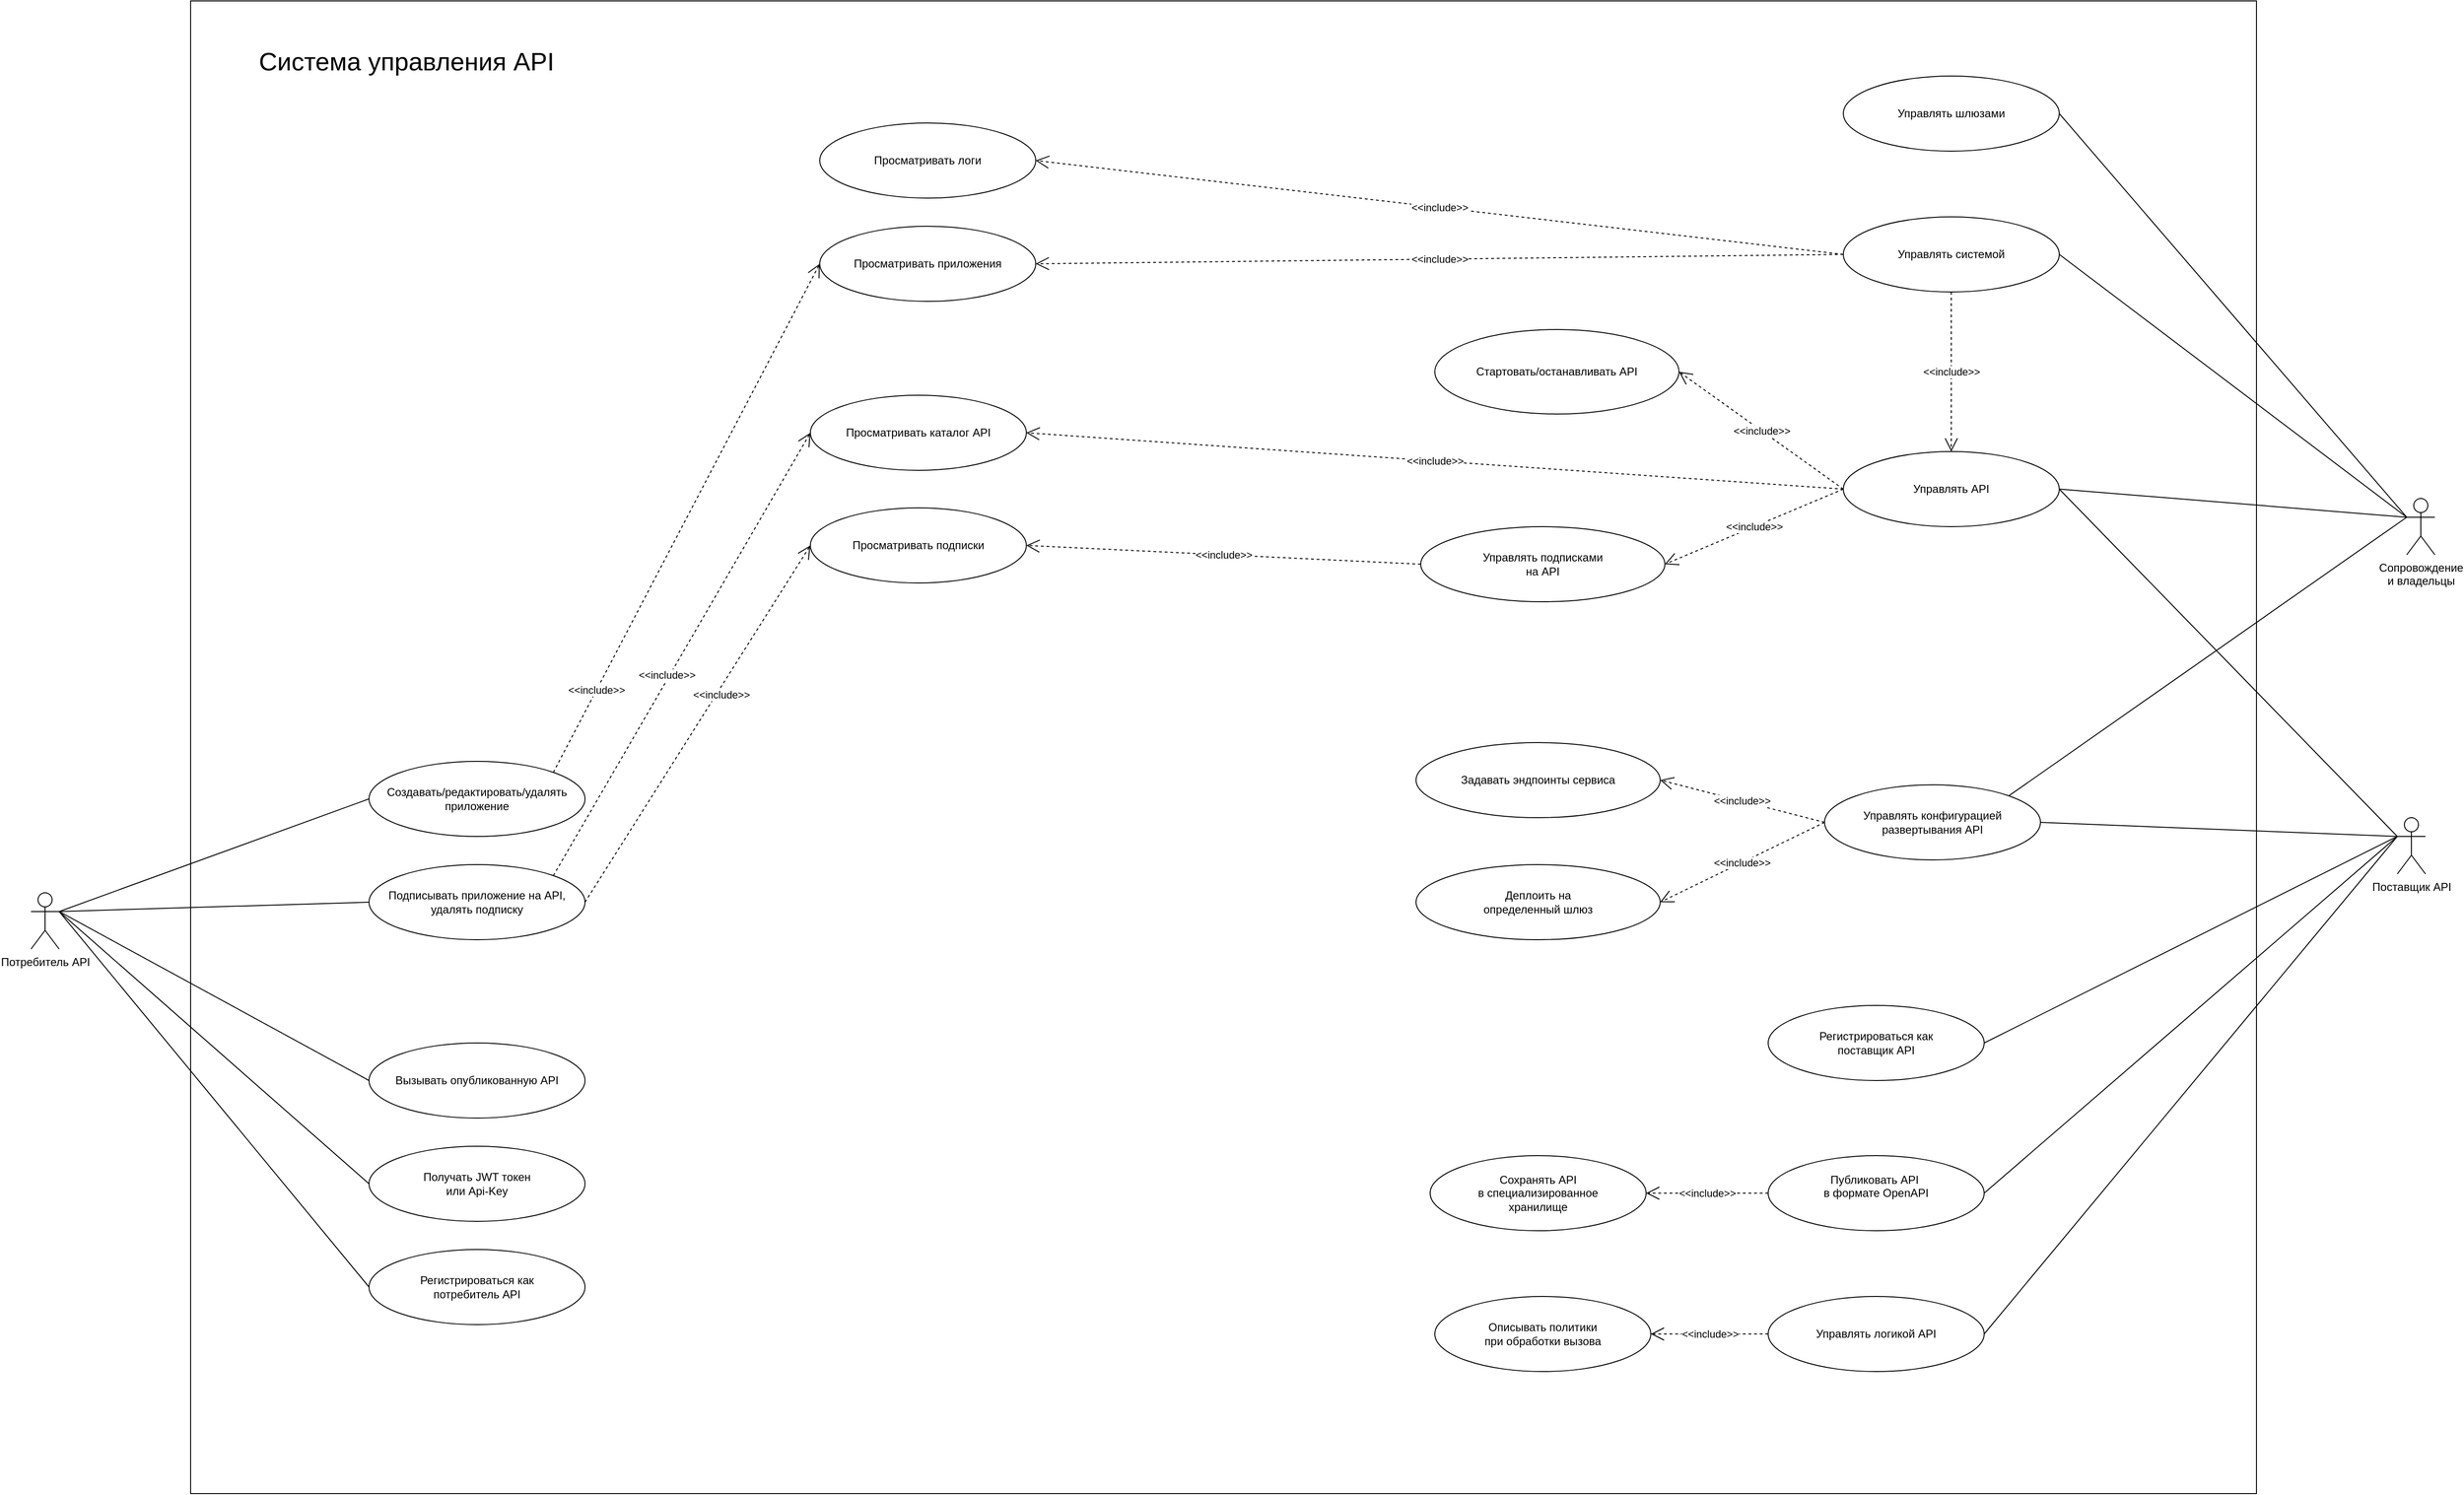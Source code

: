 <mxfile version="14.9.6" type="device"><diagram id="xD0KNaIpZA1-sPYX06w4" name="Page-1"><mxGraphModel dx="3694" dy="2624" grid="1" gridSize="10" guides="1" tooltips="1" connect="1" arrows="1" fold="1" page="1" pageScale="1" pageWidth="850" pageHeight="1100" math="0" shadow="0"><root><mxCell id="0"/><mxCell id="1" parent="0"/><mxCell id="8L2-RpMGF692v6aMmPcX-88" value="" style="rounded=0;whiteSpace=wrap;html=1;fillColor=none;" parent="1" vertex="1"><mxGeometry x="-70" y="-480" width="2200" height="1590" as="geometry"/></mxCell><mxCell id="8L2-RpMGF692v6aMmPcX-4" value="Потребитель API" style="shape=umlActor;verticalLabelPosition=bottom;verticalAlign=top;html=1;outlineConnect=0;" parent="1" vertex="1"><mxGeometry x="-240" y="470" width="30" height="60" as="geometry"/></mxCell><mxCell id="8L2-RpMGF692v6aMmPcX-6" value="&lt;div&gt;Поставщик API&lt;/div&gt;" style="shape=umlActor;verticalLabelPosition=bottom;verticalAlign=top;html=1;outlineConnect=0;" parent="1" vertex="1"><mxGeometry x="2280" y="390" width="30" height="60" as="geometry"/></mxCell><mxCell id="8L2-RpMGF692v6aMmPcX-15" value="Сопровождение &lt;br&gt;и владельцы" style="shape=umlActor;verticalLabelPosition=bottom;verticalAlign=top;html=1;outlineConnect=0;" parent="1" vertex="1"><mxGeometry x="2290" y="50" width="30" height="60" as="geometry"/></mxCell><mxCell id="8L2-RpMGF692v6aMmPcX-23" value="Вызывать опубликованную API" style="ellipse;whiteSpace=wrap;html=1;" parent="1" vertex="1"><mxGeometry x="120" y="630" width="230" height="80" as="geometry"/></mxCell><mxCell id="8L2-RpMGF692v6aMmPcX-24" value="Просматривать каталог API" style="ellipse;whiteSpace=wrap;html=1;" parent="1" vertex="1"><mxGeometry x="590" y="-60" width="230" height="80" as="geometry"/></mxCell><mxCell id="8L2-RpMGF692v6aMmPcX-25" value="&lt;div&gt;Подписывать приложение на API,&lt;/div&gt;&lt;div&gt;удалять подписку&lt;br&gt;&lt;/div&gt;" style="ellipse;whiteSpace=wrap;html=1;" parent="1" vertex="1"><mxGeometry x="120" y="440" width="230" height="80" as="geometry"/></mxCell><mxCell id="8L2-RpMGF692v6aMmPcX-26" value="Создавать/редактировать/удалять приложение" style="ellipse;whiteSpace=wrap;html=1;" parent="1" vertex="1"><mxGeometry x="120" y="330" width="230" height="80" as="geometry"/></mxCell><mxCell id="8L2-RpMGF692v6aMmPcX-29" value="Просматривать логи" style="ellipse;whiteSpace=wrap;html=1;" parent="1" vertex="1"><mxGeometry x="600" y="-350" width="230" height="80" as="geometry"/></mxCell><mxCell id="8L2-RpMGF692v6aMmPcX-30" value="Просматривать подписки" style="ellipse;whiteSpace=wrap;html=1;" parent="1" vertex="1"><mxGeometry x="590" y="60" width="230" height="80" as="geometry"/></mxCell><mxCell id="8L2-RpMGF692v6aMmPcX-31" value="Просматривать приложения" style="ellipse;whiteSpace=wrap;html=1;" parent="1" vertex="1"><mxGeometry x="600" y="-240" width="230" height="80" as="geometry"/></mxCell><mxCell id="8L2-RpMGF692v6aMmPcX-33" value="&lt;div&gt;Получать JWT токен&lt;/div&gt;&lt;div&gt;или Api-Key&lt;br&gt;&lt;/div&gt;" style="ellipse;whiteSpace=wrap;html=1;" parent="1" vertex="1"><mxGeometry x="120" y="740" width="230" height="80" as="geometry"/></mxCell><mxCell id="8L2-RpMGF692v6aMmPcX-34" value="&lt;div&gt;Публиковать API&amp;nbsp;&lt;/div&gt;&lt;div&gt;в формате OpenAPI&lt;/div&gt;&lt;div&gt;&lt;br&gt;&lt;/div&gt;" style="ellipse;whiteSpace=wrap;html=1;" parent="1" vertex="1"><mxGeometry x="1610" y="750" width="230" height="80" as="geometry"/></mxCell><mxCell id="8L2-RpMGF692v6aMmPcX-35" value="&lt;div&gt;Описывать политики&lt;br&gt;&lt;/div&gt;&lt;div&gt;при обработки вызова&lt;br&gt;&lt;/div&gt;" style="ellipse;whiteSpace=wrap;html=1;" parent="1" vertex="1"><mxGeometry x="1255" y="900" width="230" height="80" as="geometry"/></mxCell><mxCell id="8L2-RpMGF692v6aMmPcX-36" value="Задавать эндпоинты сервиса" style="ellipse;whiteSpace=wrap;html=1;" parent="1" vertex="1"><mxGeometry x="1235" y="310" width="260" height="80" as="geometry"/></mxCell><mxCell id="8L2-RpMGF692v6aMmPcX-37" value="Управлять API" style="ellipse;whiteSpace=wrap;html=1;" parent="1" vertex="1"><mxGeometry x="1690" width="230" height="80" as="geometry"/></mxCell><mxCell id="8L2-RpMGF692v6aMmPcX-38" value="&lt;div&gt;Деплоить на&lt;/div&gt;&lt;div&gt; определенный шлюз&lt;/div&gt;" style="ellipse;whiteSpace=wrap;html=1;" parent="1" vertex="1"><mxGeometry x="1235" y="440" width="260" height="80" as="geometry"/></mxCell><mxCell id="8L2-RpMGF692v6aMmPcX-42" value="" style="endArrow=none;html=1;entryX=1;entryY=0.333;entryDx=0;entryDy=0;entryPerimeter=0;exitX=0;exitY=0.5;exitDx=0;exitDy=0;" parent="1" source="8L2-RpMGF692v6aMmPcX-33" target="8L2-RpMGF692v6aMmPcX-4" edge="1"><mxGeometry width="50" height="50" relative="1" as="geometry"><mxPoint x="480" y="510" as="sourcePoint"/><mxPoint x="530" y="460" as="targetPoint"/></mxGeometry></mxCell><mxCell id="8L2-RpMGF692v6aMmPcX-43" value="" style="endArrow=none;html=1;exitX=1;exitY=0.333;exitDx=0;exitDy=0;exitPerimeter=0;entryX=0;entryY=0.5;entryDx=0;entryDy=0;" parent="1" source="8L2-RpMGF692v6aMmPcX-4" target="8L2-RpMGF692v6aMmPcX-23" edge="1"><mxGeometry width="50" height="50" relative="1" as="geometry"><mxPoint x="480" y="510" as="sourcePoint"/><mxPoint x="530" y="460" as="targetPoint"/></mxGeometry></mxCell><mxCell id="8L2-RpMGF692v6aMmPcX-44" value="" style="endArrow=none;html=1;exitX=1;exitY=0.333;exitDx=0;exitDy=0;exitPerimeter=0;entryX=0;entryY=0.5;entryDx=0;entryDy=0;" parent="1" source="8L2-RpMGF692v6aMmPcX-4" target="8L2-RpMGF692v6aMmPcX-25" edge="1"><mxGeometry width="50" height="50" relative="1" as="geometry"><mxPoint x="480" y="510" as="sourcePoint"/><mxPoint x="530" y="460" as="targetPoint"/></mxGeometry></mxCell><mxCell id="8L2-RpMGF692v6aMmPcX-45" value="" style="endArrow=none;html=1;exitX=1;exitY=0.333;exitDx=0;exitDy=0;exitPerimeter=0;entryX=0;entryY=0.5;entryDx=0;entryDy=0;" parent="1" source="8L2-RpMGF692v6aMmPcX-4" target="8L2-RpMGF692v6aMmPcX-26" edge="1"><mxGeometry width="50" height="50" relative="1" as="geometry"><mxPoint x="480" y="510" as="sourcePoint"/><mxPoint x="530" y="460" as="targetPoint"/></mxGeometry></mxCell><mxCell id="8L2-RpMGF692v6aMmPcX-48" value="&amp;lt;&amp;lt;include&amp;gt;&amp;gt;" style="endArrow=open;endSize=12;dashed=1;html=1;exitX=1;exitY=0;exitDx=0;exitDy=0;entryX=0;entryY=0.5;entryDx=0;entryDy=0;" parent="1" source="8L2-RpMGF692v6aMmPcX-26" target="8L2-RpMGF692v6aMmPcX-31" edge="1"><mxGeometry x="-0.678" width="160" relative="1" as="geometry"><mxPoint x="430" y="410" as="sourcePoint"/><mxPoint x="590" y="410" as="targetPoint"/><mxPoint as="offset"/></mxGeometry></mxCell><mxCell id="8L2-RpMGF692v6aMmPcX-49" value="&amp;lt;&amp;lt;include&amp;gt;&amp;gt;" style="endArrow=open;endSize=12;dashed=1;html=1;exitX=1;exitY=0.5;exitDx=0;exitDy=0;entryX=0;entryY=0.5;entryDx=0;entryDy=0;" parent="1" source="8L2-RpMGF692v6aMmPcX-25" target="8L2-RpMGF692v6aMmPcX-30" edge="1"><mxGeometry x="0.176" y="-5" width="160" relative="1" as="geometry"><mxPoint x="430" y="410" as="sourcePoint"/><mxPoint x="590" y="410" as="targetPoint"/><mxPoint as="offset"/></mxGeometry></mxCell><mxCell id="8L2-RpMGF692v6aMmPcX-50" value="&amp;lt;&amp;lt;include&amp;gt;&amp;gt;" style="endArrow=open;endSize=12;dashed=1;html=1;exitX=1;exitY=0;exitDx=0;exitDy=0;entryX=0;entryY=0.5;entryDx=0;entryDy=0;" parent="1" source="8L2-RpMGF692v6aMmPcX-25" target="8L2-RpMGF692v6aMmPcX-24" edge="1"><mxGeometry x="-0.102" y="3" width="160" relative="1" as="geometry"><mxPoint x="430" y="410" as="sourcePoint"/><mxPoint x="590" y="410" as="targetPoint"/><mxPoint as="offset"/></mxGeometry></mxCell><mxCell id="8L2-RpMGF692v6aMmPcX-56" value="Стартовать/останавливать API" style="ellipse;whiteSpace=wrap;html=1;" parent="1" vertex="1"><mxGeometry x="1255" y="-130" width="260" height="90" as="geometry"/></mxCell><mxCell id="8L2-RpMGF692v6aMmPcX-57" value="" style="endArrow=none;html=1;entryX=0;entryY=0.333;entryDx=0;entryDy=0;entryPerimeter=0;exitX=1;exitY=0.5;exitDx=0;exitDy=0;" parent="1" source="8L2-RpMGF692v6aMmPcX-37" target="8L2-RpMGF692v6aMmPcX-6" edge="1"><mxGeometry width="50" height="50" relative="1" as="geometry"><mxPoint x="880" y="570" as="sourcePoint"/><mxPoint x="930" y="520" as="targetPoint"/></mxGeometry></mxCell><mxCell id="8L2-RpMGF692v6aMmPcX-58" value="" style="endArrow=none;html=1;entryX=0;entryY=0.333;entryDx=0;entryDy=0;entryPerimeter=0;exitX=1;exitY=0.5;exitDx=0;exitDy=0;" parent="1" source="8L2-RpMGF692v6aMmPcX-61" target="8L2-RpMGF692v6aMmPcX-6" edge="1"><mxGeometry width="50" height="50" relative="1" as="geometry"><mxPoint x="880" y="570" as="sourcePoint"/><mxPoint x="1790" y="450" as="targetPoint"/></mxGeometry></mxCell><mxCell id="8L2-RpMGF692v6aMmPcX-59" value="" style="endArrow=none;html=1;exitX=1;exitY=0.5;exitDx=0;exitDy=0;entryX=0;entryY=0.333;entryDx=0;entryDy=0;entryPerimeter=0;" parent="1" source="8L2-RpMGF692v6aMmPcX-60" target="8L2-RpMGF692v6aMmPcX-6" edge="1"><mxGeometry width="50" height="50" relative="1" as="geometry"><mxPoint x="1590.0" y="225" as="sourcePoint"/><mxPoint x="1980" y="450" as="targetPoint"/></mxGeometry></mxCell><mxCell id="8L2-RpMGF692v6aMmPcX-60" value="&lt;div&gt;Управлять конфигурацией &lt;br&gt;&lt;/div&gt;&lt;div&gt;развертывания API&lt;/div&gt;" style="ellipse;whiteSpace=wrap;html=1;" parent="1" vertex="1"><mxGeometry x="1670" y="355" width="230" height="80" as="geometry"/></mxCell><mxCell id="8L2-RpMGF692v6aMmPcX-61" value="Управлять логикой API" style="ellipse;whiteSpace=wrap;html=1;" parent="1" vertex="1"><mxGeometry x="1610" y="900" width="230" height="80" as="geometry"/></mxCell><mxCell id="8L2-RpMGF692v6aMmPcX-64" value="&amp;lt;&amp;lt;include&amp;gt;&amp;gt;" style="endArrow=open;endSize=12;dashed=1;html=1;entryX=1;entryY=0.5;entryDx=0;entryDy=0;exitX=0;exitY=0.5;exitDx=0;exitDy=0;" parent="1" source="8L2-RpMGF692v6aMmPcX-60" target="8L2-RpMGF692v6aMmPcX-38" edge="1"><mxGeometry width="160" relative="1" as="geometry"><mxPoint x="1520" y="400" as="sourcePoint"/><mxPoint x="1680" y="400" as="targetPoint"/></mxGeometry></mxCell><mxCell id="8L2-RpMGF692v6aMmPcX-66" value="&amp;lt;&amp;lt;include&amp;gt;&amp;gt;" style="endArrow=open;endSize=12;dashed=1;html=1;entryX=1;entryY=0.5;entryDx=0;entryDy=0;exitX=0;exitY=0.5;exitDx=0;exitDy=0;" parent="1" source="8L2-RpMGF692v6aMmPcX-37" target="8L2-RpMGF692v6aMmPcX-56" edge="1"><mxGeometry width="160" relative="1" as="geometry"><mxPoint x="1680" y="475" as="sourcePoint"/><mxPoint x="1550" y="555" as="targetPoint"/></mxGeometry></mxCell><mxCell id="8L2-RpMGF692v6aMmPcX-67" value="&amp;lt;&amp;lt;include&amp;gt;&amp;gt;" style="endArrow=open;endSize=12;dashed=1;html=1;entryX=1;entryY=0.5;entryDx=0;entryDy=0;exitX=0;exitY=0.5;exitDx=0;exitDy=0;" parent="1" source="8L2-RpMGF692v6aMmPcX-60" target="8L2-RpMGF692v6aMmPcX-36" edge="1"><mxGeometry width="160" relative="1" as="geometry"><mxPoint x="1520" y="410" as="sourcePoint"/><mxPoint x="1680" y="410" as="targetPoint"/></mxGeometry></mxCell><mxCell id="8L2-RpMGF692v6aMmPcX-70" value="&lt;div&gt;Управлять подписками&lt;/div&gt;&lt;div&gt;на API&lt;br&gt;&lt;/div&gt;" style="ellipse;whiteSpace=wrap;html=1;" parent="1" vertex="1"><mxGeometry x="1240" y="80" width="260" height="80" as="geometry"/></mxCell><mxCell id="8L2-RpMGF692v6aMmPcX-72" value="&amp;lt;&amp;lt;include&amp;gt;&amp;gt;" style="endArrow=open;endSize=12;dashed=1;html=1;entryX=1;entryY=0.5;entryDx=0;entryDy=0;exitX=0;exitY=0.5;exitDx=0;exitDy=0;" parent="1" source="8L2-RpMGF692v6aMmPcX-70" target="8L2-RpMGF692v6aMmPcX-30" edge="1"><mxGeometry width="160" relative="1" as="geometry"><mxPoint x="1460" y="410" as="sourcePoint"/><mxPoint x="1320" y="310" as="targetPoint"/></mxGeometry></mxCell><mxCell id="8L2-RpMGF692v6aMmPcX-73" value="" style="endArrow=none;html=1;entryX=0;entryY=0.333;entryDx=0;entryDy=0;entryPerimeter=0;exitX=1;exitY=0.5;exitDx=0;exitDy=0;" parent="1" source="8L2-RpMGF692v6aMmPcX-34" target="8L2-RpMGF692v6aMmPcX-6" edge="1"><mxGeometry width="50" height="50" relative="1" as="geometry"><mxPoint x="1820.0" y="100.0" as="sourcePoint"/><mxPoint x="2115" y="320" as="targetPoint"/></mxGeometry></mxCell><mxCell id="8L2-RpMGF692v6aMmPcX-74" value="&lt;div&gt;Сохранять API&lt;/div&gt;&lt;div&gt;в специализированное&lt;/div&gt;&lt;div&gt;хранилище&lt;br&gt;&lt;/div&gt;" style="ellipse;whiteSpace=wrap;html=1;" parent="1" vertex="1"><mxGeometry x="1250" y="750" width="230" height="80" as="geometry"/></mxCell><mxCell id="8L2-RpMGF692v6aMmPcX-75" value="&amp;lt;&amp;lt;include&amp;gt;&amp;gt;" style="endArrow=open;endSize=12;dashed=1;html=1;entryX=1;entryY=0.5;entryDx=0;entryDy=0;exitX=0;exitY=0.5;exitDx=0;exitDy=0;" parent="1" source="8L2-RpMGF692v6aMmPcX-61" target="8L2-RpMGF692v6aMmPcX-35" edge="1"><mxGeometry width="160" relative="1" as="geometry"><mxPoint x="1730" y="970" as="sourcePoint"/><mxPoint x="1890" y="970" as="targetPoint"/></mxGeometry></mxCell><mxCell id="8L2-RpMGF692v6aMmPcX-76" value="&amp;lt;&amp;lt;include&amp;gt;&amp;gt;" style="endArrow=open;endSize=12;dashed=1;html=1;exitX=0;exitY=0.5;exitDx=0;exitDy=0;entryX=1;entryY=0.5;entryDx=0;entryDy=0;" parent="1" source="8L2-RpMGF692v6aMmPcX-34" target="8L2-RpMGF692v6aMmPcX-74" edge="1"><mxGeometry width="160" relative="1" as="geometry"><mxPoint x="1620" y="840" as="sourcePoint"/><mxPoint x="1500" y="760" as="targetPoint"/></mxGeometry></mxCell><mxCell id="8L2-RpMGF692v6aMmPcX-77" value="" style="endArrow=none;html=1;entryX=0;entryY=0.333;entryDx=0;entryDy=0;entryPerimeter=0;exitX=1;exitY=0;exitDx=0;exitDy=0;" parent="1" source="8L2-RpMGF692v6aMmPcX-60" target="8L2-RpMGF692v6aMmPcX-15" edge="1"><mxGeometry width="50" height="50" relative="1" as="geometry"><mxPoint x="1790" y="125" as="sourcePoint"/><mxPoint x="1840" y="75" as="targetPoint"/></mxGeometry></mxCell><mxCell id="8L2-RpMGF692v6aMmPcX-78" value="" style="endArrow=none;html=1;entryX=0;entryY=0.333;entryDx=0;entryDy=0;entryPerimeter=0;exitX=1;exitY=0.5;exitDx=0;exitDy=0;" parent="1" source="8L2-RpMGF692v6aMmPcX-37" target="8L2-RpMGF692v6aMmPcX-15" edge="1"><mxGeometry width="50" height="50" relative="1" as="geometry"><mxPoint x="1760" y="120" as="sourcePoint"/><mxPoint x="1810" y="70" as="targetPoint"/></mxGeometry></mxCell><mxCell id="8L2-RpMGF692v6aMmPcX-80" value="&amp;lt;&amp;lt;include&amp;gt;&amp;gt;" style="endArrow=open;endSize=12;dashed=1;html=1;entryX=1;entryY=0.5;entryDx=0;entryDy=0;exitX=0;exitY=0.5;exitDx=0;exitDy=0;" parent="1" source="8L2-RpMGF692v6aMmPcX-37" target="8L2-RpMGF692v6aMmPcX-70" edge="1"><mxGeometry width="160" relative="1" as="geometry"><mxPoint x="1730.0" y="5" as="sourcePoint"/><mxPoint x="1540.0" y="-120" as="targetPoint"/></mxGeometry></mxCell><mxCell id="8L2-RpMGF692v6aMmPcX-81" value="&amp;lt;&amp;lt;include&amp;gt;&amp;gt;" style="endArrow=open;endSize=12;dashed=1;html=1;entryX=1;entryY=0.5;entryDx=0;entryDy=0;exitX=0;exitY=0.5;exitDx=0;exitDy=0;" parent="1" source="8L2-RpMGF692v6aMmPcX-37" target="8L2-RpMGF692v6aMmPcX-24" edge="1"><mxGeometry width="160" relative="1" as="geometry"><mxPoint x="1430.0" y="-120" as="sourcePoint"/><mxPoint x="1240.0" y="-10" as="targetPoint"/></mxGeometry></mxCell><mxCell id="8L2-RpMGF692v6aMmPcX-82" value="Управлять системой" style="ellipse;whiteSpace=wrap;html=1;" parent="1" vertex="1"><mxGeometry x="1690" y="-250" width="230" height="80" as="geometry"/></mxCell><mxCell id="8L2-RpMGF692v6aMmPcX-83" value="" style="endArrow=none;html=1;exitX=1;exitY=0.5;exitDx=0;exitDy=0;" parent="1" source="8L2-RpMGF692v6aMmPcX-82" edge="1"><mxGeometry width="50" height="50" relative="1" as="geometry"><mxPoint x="1945.0" y="-210" as="sourcePoint"/><mxPoint x="2290" y="70" as="targetPoint"/></mxGeometry></mxCell><mxCell id="8L2-RpMGF692v6aMmPcX-84" value="&amp;lt;&amp;lt;include&amp;gt;&amp;gt;" style="endArrow=open;endSize=12;dashed=1;html=1;exitX=0.5;exitY=1;exitDx=0;exitDy=0;" parent="1" source="8L2-RpMGF692v6aMmPcX-82" target="8L2-RpMGF692v6aMmPcX-37" edge="1"><mxGeometry width="160" relative="1" as="geometry"><mxPoint x="1770.0" y="-165" as="sourcePoint"/><mxPoint x="1590" y="-240" as="targetPoint"/></mxGeometry></mxCell><mxCell id="8L2-RpMGF692v6aMmPcX-85" value="&amp;lt;&amp;lt;include&amp;gt;&amp;gt;" style="endArrow=open;endSize=12;dashed=1;html=1;exitX=0;exitY=0.5;exitDx=0;exitDy=0;entryX=1;entryY=0.5;entryDx=0;entryDy=0;" parent="1" source="8L2-RpMGF692v6aMmPcX-82" target="8L2-RpMGF692v6aMmPcX-31" edge="1"><mxGeometry width="160" relative="1" as="geometry"><mxPoint x="1449.29" y="-370" as="sourcePoint"/><mxPoint x="1449.29" y="-250" as="targetPoint"/></mxGeometry></mxCell><mxCell id="8L2-RpMGF692v6aMmPcX-86" value="&amp;lt;&amp;lt;include&amp;gt;&amp;gt;" style="endArrow=open;endSize=12;dashed=1;html=1;exitX=0;exitY=0.5;exitDx=0;exitDy=0;entryX=1;entryY=0.5;entryDx=0;entryDy=0;" parent="1" source="8L2-RpMGF692v6aMmPcX-82" target="8L2-RpMGF692v6aMmPcX-29" edge="1"><mxGeometry width="160" relative="1" as="geometry"><mxPoint x="1640.0" y="-315" as="sourcePoint"/><mxPoint x="760" y="-165" as="targetPoint"/></mxGeometry></mxCell><mxCell id="8L2-RpMGF692v6aMmPcX-91" value="Система управления API" style="text;html=1;strokeColor=none;fillColor=none;align=center;verticalAlign=middle;whiteSpace=wrap;rounded=0;labelBackgroundColor=#ffffff;fontColor=#000000;fontSize=27;" parent="1" vertex="1"><mxGeometry x="-50" y="-430" width="420" height="30" as="geometry"/></mxCell><mxCell id="8L2-RpMGF692v6aMmPcX-93" value="&lt;div&gt;Регистрироваться как &lt;br&gt;&lt;/div&gt;&lt;div&gt;потребитель API&lt;br&gt;&lt;/div&gt;" style="ellipse;whiteSpace=wrap;html=1;" parent="1" vertex="1"><mxGeometry x="120" y="850" width="230" height="80" as="geometry"/></mxCell><mxCell id="8L2-RpMGF692v6aMmPcX-94" value="" style="endArrow=none;html=1;fontSize=27;fontColor=#000000;exitX=1;exitY=0.333;exitDx=0;exitDy=0;exitPerimeter=0;entryX=0;entryY=0.5;entryDx=0;entryDy=0;" parent="1" source="8L2-RpMGF692v6aMmPcX-4" target="8L2-RpMGF692v6aMmPcX-93" edge="1"><mxGeometry width="50" height="50" relative="1" as="geometry"><mxPoint x="610" y="610" as="sourcePoint"/><mxPoint x="660" y="560" as="targetPoint"/></mxGeometry></mxCell><mxCell id="8L2-RpMGF692v6aMmPcX-95" value="&lt;div&gt;Регистрироваться как &lt;br&gt;&lt;/div&gt;&lt;div&gt;поставщик API&lt;br&gt;&lt;/div&gt;" style="ellipse;whiteSpace=wrap;html=1;" parent="1" vertex="1"><mxGeometry x="1610" y="590" width="230" height="80" as="geometry"/></mxCell><mxCell id="8L2-RpMGF692v6aMmPcX-96" value="" style="endArrow=none;html=1;fontSize=27;fontColor=#000000;entryX=0;entryY=0.333;entryDx=0;entryDy=0;entryPerimeter=0;exitX=1;exitY=0.5;exitDx=0;exitDy=0;" parent="1" source="8L2-RpMGF692v6aMmPcX-95" target="8L2-RpMGF692v6aMmPcX-6" edge="1"><mxGeometry width="50" height="50" relative="1" as="geometry"><mxPoint x="2290" y="820" as="sourcePoint"/><mxPoint x="1950" y="600" as="targetPoint"/></mxGeometry></mxCell><mxCell id="8L2-RpMGF692v6aMmPcX-99" value="Управлять шлюзами" style="ellipse;whiteSpace=wrap;html=1;" parent="1" vertex="1"><mxGeometry x="1690" y="-400" width="230" height="80" as="geometry"/></mxCell><mxCell id="8L2-RpMGF692v6aMmPcX-100" value="" style="endArrow=none;html=1;exitX=1;exitY=0.5;exitDx=0;exitDy=0;entryX=0;entryY=0.333;entryDx=0;entryDy=0;entryPerimeter=0;" parent="1" source="8L2-RpMGF692v6aMmPcX-99" target="8L2-RpMGF692v6aMmPcX-15" edge="1"><mxGeometry width="50" height="50" relative="1" as="geometry"><mxPoint x="1970.0" y="-310" as="sourcePoint"/><mxPoint x="2340" y="-30" as="targetPoint"/></mxGeometry></mxCell></root></mxGraphModel></diagram></mxfile>